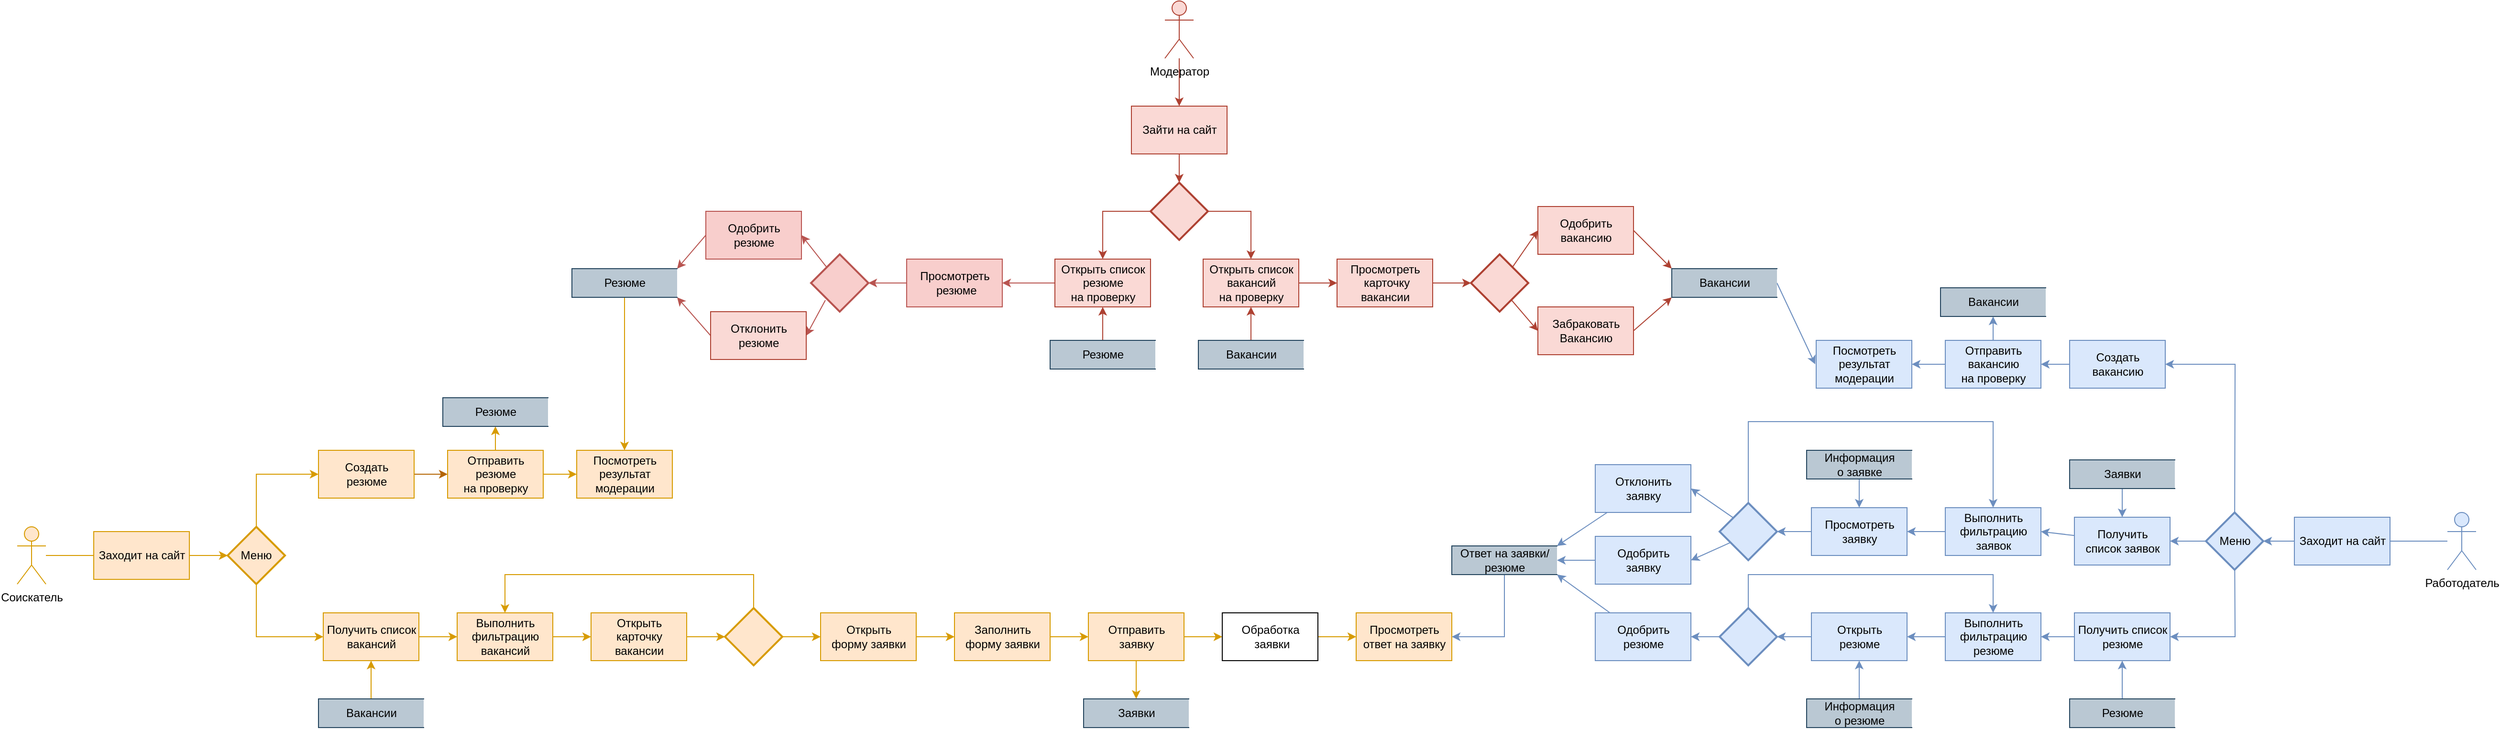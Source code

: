 <mxfile version="15.4.3" type="github">
  <diagram id="C21_k85sb6ZyRS77wJrD" name="Page-1">
    <mxGraphModel dx="1483" dy="707" grid="1" gridSize="10" guides="1" tooltips="1" connect="1" arrows="1" fold="1" page="1" pageScale="1" pageWidth="827" pageHeight="1169" math="0" shadow="0">
      <root>
        <mxCell id="0" />
        <mxCell id="1" parent="0" />
        <mxCell id="LUDH4wjvU4SrbuikT29l-1" style="rounded=0;orthogonalLoop=1;jettySize=auto;html=1;entryX=0;entryY=0.5;entryDx=0;entryDy=0;endArrow=none;endFill=0;fillColor=#ffe6cc;strokeColor=#d79b00;" parent="1" source="D2r-PwF-YzfnImC0Go6T-1" target="uuZOSg6ESPEfrkIVJV4Z-1" edge="1">
          <mxGeometry relative="1" as="geometry" />
        </mxCell>
        <mxCell id="D2r-PwF-YzfnImC0Go6T-1" value="Соискатель" style="shape=umlActor;verticalLabelPosition=bottom;verticalAlign=top;html=1;outlineConnect=0;fillColor=#ffe6cc;strokeColor=#d79b00;" parent="1" vertex="1">
          <mxGeometry x="40" y="610" width="30" height="60" as="geometry" />
        </mxCell>
        <mxCell id="LjC3mDEhQsDeIbDJmXrm-3" style="edgeStyle=none;rounded=0;orthogonalLoop=1;jettySize=auto;html=1;entryX=0;entryY=0.5;entryDx=0;entryDy=0;entryPerimeter=0;endArrow=classic;endFill=1;fillColor=#ffe6cc;strokeColor=#d79b00;" parent="1" source="uuZOSg6ESPEfrkIVJV4Z-1" target="LjC3mDEhQsDeIbDJmXrm-2" edge="1">
          <mxGeometry relative="1" as="geometry" />
        </mxCell>
        <mxCell id="uuZOSg6ESPEfrkIVJV4Z-1" value="Заходит на сайт" style="html=1;dashed=0;whitespace=wrap;fillColor=#ffe6cc;strokeColor=#d79b00;" parent="1" vertex="1">
          <mxGeometry x="120" y="615" width="100" height="50" as="geometry" />
        </mxCell>
        <mxCell id="qvLsPSN7j7izspv_ZfGc-3" style="edgeStyle=none;rounded=0;orthogonalLoop=1;jettySize=auto;html=1;exitX=0.5;exitY=0;exitDx=0;exitDy=0;exitPerimeter=0;entryX=0;entryY=0.5;entryDx=0;entryDy=0;endArrow=classic;endFill=1;fillColor=#ffe6cc;strokeColor=#d79b00;" parent="1" source="LjC3mDEhQsDeIbDJmXrm-2" target="qvLsPSN7j7izspv_ZfGc-1" edge="1">
          <mxGeometry relative="1" as="geometry">
            <Array as="points">
              <mxPoint x="290" y="555" />
            </Array>
          </mxGeometry>
        </mxCell>
        <mxCell id="rgpHVdHSaxb2P8GUr3Yn-1" style="edgeStyle=none;rounded=0;orthogonalLoop=1;jettySize=auto;html=1;entryX=0;entryY=0.5;entryDx=0;entryDy=0;endArrow=classic;endFill=1;fillColor=#ffe6cc;strokeColor=#d79b00;" parent="1" source="LjC3mDEhQsDeIbDJmXrm-2" target="qvLsPSN7j7izspv_ZfGc-2" edge="1">
          <mxGeometry relative="1" as="geometry">
            <Array as="points">
              <mxPoint x="290" y="725" />
            </Array>
          </mxGeometry>
        </mxCell>
        <mxCell id="LjC3mDEhQsDeIbDJmXrm-2" value="Меню" style="strokeWidth=2;html=1;shape=mxgraph.flowchart.decision;whiteSpace=wrap;fillColor=#ffe6cc;strokeColor=#d79b00;" parent="1" vertex="1">
          <mxGeometry x="260" y="610" width="60" height="60" as="geometry" />
        </mxCell>
        <mxCell id="crWgUegJfXbd5GNQg8C4-1" style="edgeStyle=none;rounded=0;orthogonalLoop=1;jettySize=auto;html=1;entryX=0.5;entryY=1;entryDx=0;entryDy=0;endArrow=classic;endFill=1;fillColor=#ffe6cc;strokeColor=#d79b00;exitX=0.5;exitY=0;exitDx=0;exitDy=0;" parent="1" source="IK7K3Vku0Z96cUypJDgi-21" target="6Fy4-rbzmQZifoCD9x8R-1" edge="1">
          <mxGeometry relative="1" as="geometry" />
        </mxCell>
        <mxCell id="IK7K3Vku0Z96cUypJDgi-22" style="edgeStyle=none;rounded=0;orthogonalLoop=1;jettySize=auto;html=1;entryX=0;entryY=0.5;entryDx=0;entryDy=0;endArrow=classic;endFill=1;fillColor=#fad7ac;strokeColor=#b46504;" parent="1" source="qvLsPSN7j7izspv_ZfGc-1" target="IK7K3Vku0Z96cUypJDgi-21" edge="1">
          <mxGeometry relative="1" as="geometry" />
        </mxCell>
        <mxCell id="qvLsPSN7j7izspv_ZfGc-1" value="Создать&lt;br&gt;резюме" style="html=1;dashed=0;whitespace=wrap;fillColor=#ffe6cc;strokeColor=#d79b00;" parent="1" vertex="1">
          <mxGeometry x="355" y="530" width="100" height="50" as="geometry" />
        </mxCell>
        <mxCell id="xm4uXV9lGSWtBxNTGhr5-1" style="edgeStyle=none;rounded=0;orthogonalLoop=1;jettySize=auto;html=1;entryX=0;entryY=0.5;entryDx=0;entryDy=0;endArrow=classic;endFill=1;fillColor=#ffe6cc;strokeColor=#d79b00;" parent="1" source="qvLsPSN7j7izspv_ZfGc-2" target="pQPMlpZ6iSRC3UOApfKj-3" edge="1">
          <mxGeometry relative="1" as="geometry" />
        </mxCell>
        <mxCell id="qvLsPSN7j7izspv_ZfGc-2" value="Получить список &lt;br&gt;вакансий" style="html=1;dashed=0;whitespace=wrap;fillColor=#ffe6cc;strokeColor=#d79b00;" parent="1" vertex="1">
          <mxGeometry x="360" y="700" width="100" height="50" as="geometry" />
        </mxCell>
        <mxCell id="6Fy4-rbzmQZifoCD9x8R-1" value="Резюме" style="html=1;dashed=0;whitespace=wrap;shape=partialRectangle;right=0;fillColor=#bac8d3;strokeColor=#23445d;" parent="1" vertex="1">
          <mxGeometry x="485" y="475" width="110" height="30" as="geometry" />
        </mxCell>
        <mxCell id="pQPMlpZ6iSRC3UOApfKj-2" style="edgeStyle=none;rounded=0;orthogonalLoop=1;jettySize=auto;html=1;entryX=0.5;entryY=1;entryDx=0;entryDy=0;endArrow=classic;endFill=1;fillColor=#ffe6cc;strokeColor=#d79b00;" parent="1" source="pQPMlpZ6iSRC3UOApfKj-1" target="qvLsPSN7j7izspv_ZfGc-2" edge="1">
          <mxGeometry relative="1" as="geometry" />
        </mxCell>
        <mxCell id="pQPMlpZ6iSRC3UOApfKj-1" value="Вакансии" style="html=1;dashed=0;whitespace=wrap;shape=partialRectangle;right=0;fillColor=#bac8d3;strokeColor=#23445d;" parent="1" vertex="1">
          <mxGeometry x="355" y="790" width="110" height="30" as="geometry" />
        </mxCell>
        <mxCell id="vGuwMdQloGmD3DE4HRwy-2" style="edgeStyle=none;rounded=0;orthogonalLoop=1;jettySize=auto;html=1;entryX=0;entryY=0.5;entryDx=0;entryDy=0;endArrow=classic;endFill=1;fillColor=#ffe6cc;strokeColor=#d79b00;" parent="1" source="pQPMlpZ6iSRC3UOApfKj-3" target="vGuwMdQloGmD3DE4HRwy-1" edge="1">
          <mxGeometry relative="1" as="geometry" />
        </mxCell>
        <mxCell id="pQPMlpZ6iSRC3UOApfKj-3" value="Выполнить&lt;br&gt;фильтрацию&lt;br&gt;вакансий" style="html=1;dashed=0;whitespace=wrap;fillColor=#ffe6cc;strokeColor=#d79b00;" parent="1" vertex="1">
          <mxGeometry x="500" y="700" width="100" height="50" as="geometry" />
        </mxCell>
        <mxCell id="W4q43Aq9jghr6jQ2ZjRL-2" style="edgeStyle=none;rounded=0;orthogonalLoop=1;jettySize=auto;html=1;endArrow=classic;endFill=1;fillColor=#ffe6cc;strokeColor=#d79b00;" parent="1" source="vGuwMdQloGmD3DE4HRwy-1" target="W4q43Aq9jghr6jQ2ZjRL-1" edge="1">
          <mxGeometry relative="1" as="geometry" />
        </mxCell>
        <mxCell id="vGuwMdQloGmD3DE4HRwy-1" value="Открыть&lt;br&gt;карточку&lt;br&gt;вакансии" style="html=1;dashed=0;whitespace=wrap;fillColor=#ffe6cc;strokeColor=#d79b00;" parent="1" vertex="1">
          <mxGeometry x="640" y="700" width="100" height="50" as="geometry" />
        </mxCell>
        <mxCell id="ISG6JPcZXc1P4ELiFwxI-1" style="edgeStyle=none;rounded=0;orthogonalLoop=1;jettySize=auto;html=1;entryX=0.5;entryY=0;entryDx=0;entryDy=0;endArrow=classic;endFill=1;fillColor=#ffe6cc;strokeColor=#d79b00;" parent="1" source="W4q43Aq9jghr6jQ2ZjRL-1" target="pQPMlpZ6iSRC3UOApfKj-3" edge="1">
          <mxGeometry relative="1" as="geometry">
            <Array as="points">
              <mxPoint x="810" y="660" />
              <mxPoint x="550" y="660" />
            </Array>
          </mxGeometry>
        </mxCell>
        <mxCell id="ylRt31l4XKIC7rwgh-Yc-5" style="edgeStyle=none;rounded=0;orthogonalLoop=1;jettySize=auto;html=1;entryX=0;entryY=0.5;entryDx=0;entryDy=0;endArrow=classic;endFill=1;fillColor=#ffe6cc;strokeColor=#d79b00;" parent="1" source="W4q43Aq9jghr6jQ2ZjRL-1" target="ylRt31l4XKIC7rwgh-Yc-3" edge="1">
          <mxGeometry relative="1" as="geometry" />
        </mxCell>
        <mxCell id="W4q43Aq9jghr6jQ2ZjRL-1" value="" style="strokeWidth=2;html=1;shape=mxgraph.flowchart.decision;whiteSpace=wrap;fillColor=#ffe6cc;strokeColor=#d79b00;" parent="1" vertex="1">
          <mxGeometry x="780" y="695" width="60" height="60" as="geometry" />
        </mxCell>
        <mxCell id="iEgB-U53n_eqfNML0eOX-1" style="edgeStyle=none;rounded=0;orthogonalLoop=1;jettySize=auto;html=1;entryX=0;entryY=0.5;entryDx=0;entryDy=0;endArrow=classic;endFill=1;fillColor=#ffe6cc;strokeColor=#d79b00;" parent="1" source="ylRt31l4XKIC7rwgh-Yc-3" target="ylRt31l4XKIC7rwgh-Yc-6" edge="1">
          <mxGeometry relative="1" as="geometry" />
        </mxCell>
        <mxCell id="ylRt31l4XKIC7rwgh-Yc-3" value="Открыть&lt;br&gt;форму заявки" style="html=1;dashed=0;whitespace=wrap;fillColor=#ffe6cc;strokeColor=#d79b00;" parent="1" vertex="1">
          <mxGeometry x="880" y="700" width="100" height="50" as="geometry" />
        </mxCell>
        <mxCell id="iEgB-U53n_eqfNML0eOX-3" style="edgeStyle=none;rounded=0;orthogonalLoop=1;jettySize=auto;html=1;entryX=0;entryY=0.5;entryDx=0;entryDy=0;endArrow=classic;endFill=1;fillColor=#ffe6cc;strokeColor=#d79b00;" parent="1" source="ylRt31l4XKIC7rwgh-Yc-6" target="iEgB-U53n_eqfNML0eOX-2" edge="1">
          <mxGeometry relative="1" as="geometry" />
        </mxCell>
        <mxCell id="ylRt31l4XKIC7rwgh-Yc-6" value="Заполнить&lt;br&gt;форму заявки" style="html=1;dashed=0;whitespace=wrap;fillColor=#ffe6cc;strokeColor=#d79b00;" parent="1" vertex="1">
          <mxGeometry x="1020" y="700" width="100" height="50" as="geometry" />
        </mxCell>
        <mxCell id="Db4a7CwUrQpfsaG22Oow-3" style="edgeStyle=none;rounded=0;orthogonalLoop=1;jettySize=auto;html=1;entryX=0.5;entryY=0;entryDx=0;entryDy=0;endArrow=classic;endFill=1;fillColor=#ffe6cc;strokeColor=#d79b00;" parent="1" source="iEgB-U53n_eqfNML0eOX-2" target="Db4a7CwUrQpfsaG22Oow-2" edge="1">
          <mxGeometry relative="1" as="geometry" />
        </mxCell>
        <mxCell id="qurMvy2kzXPyth9BOG6e-2" style="edgeStyle=none;rounded=0;orthogonalLoop=1;jettySize=auto;html=1;entryX=0;entryY=0.5;entryDx=0;entryDy=0;endArrow=classic;endFill=1;fillColor=#ffe6cc;strokeColor=#d79b00;" parent="1" source="iEgB-U53n_eqfNML0eOX-2" target="qurMvy2kzXPyth9BOG6e-1" edge="1">
          <mxGeometry relative="1" as="geometry" />
        </mxCell>
        <mxCell id="iEgB-U53n_eqfNML0eOX-2" value="Отправить&lt;br&gt;заявку" style="html=1;dashed=0;whitespace=wrap;fillColor=#ffe6cc;strokeColor=#d79b00;" parent="1" vertex="1">
          <mxGeometry x="1160" y="700" width="100" height="50" as="geometry" />
        </mxCell>
        <mxCell id="Db4a7CwUrQpfsaG22Oow-2" value="Заявки" style="html=1;dashed=0;whitespace=wrap;shape=partialRectangle;right=0;fillColor=#bac8d3;strokeColor=#23445d;" parent="1" vertex="1">
          <mxGeometry x="1155" y="790" width="110" height="30" as="geometry" />
        </mxCell>
        <mxCell id="qurMvy2kzXPyth9BOG6e-4" style="edgeStyle=none;rounded=0;orthogonalLoop=1;jettySize=auto;html=1;exitX=1;exitY=0.5;exitDx=0;exitDy=0;endArrow=classic;endFill=1;fillColor=#ffe6cc;strokeColor=#d79b00;" parent="1" source="qurMvy2kzXPyth9BOG6e-1" target="qurMvy2kzXPyth9BOG6e-3" edge="1">
          <mxGeometry relative="1" as="geometry" />
        </mxCell>
        <mxCell id="qurMvy2kzXPyth9BOG6e-1" value="Обработка&lt;br&gt;&amp;nbsp;заявки" style="html=1;dashed=0;whitespace=wrap;" parent="1" vertex="1">
          <mxGeometry x="1300" y="700" width="100" height="50" as="geometry" />
        </mxCell>
        <mxCell id="qurMvy2kzXPyth9BOG6e-3" value="Просмотреть&lt;br&gt;ответ на заявку" style="html=1;dashed=0;whitespace=wrap;fillColor=#ffe6cc;strokeColor=#d79b00;" parent="1" vertex="1">
          <mxGeometry x="1440" y="700" width="100" height="50" as="geometry" />
        </mxCell>
        <mxCell id="qurMvy2kzXPyth9BOG6e-19" style="edgeStyle=none;rounded=0;orthogonalLoop=1;jettySize=auto;html=1;entryX=1;entryY=0.5;entryDx=0;entryDy=0;endArrow=none;endFill=0;fillColor=#dae8fc;strokeColor=#6c8ebf;" parent="1" source="qurMvy2kzXPyth9BOG6e-7" target="qurMvy2kzXPyth9BOG6e-10" edge="1">
          <mxGeometry relative="1" as="geometry" />
        </mxCell>
        <mxCell id="qurMvy2kzXPyth9BOG6e-7" value="Работодатель" style="shape=umlActor;verticalLabelPosition=bottom;verticalAlign=top;html=1;outlineConnect=0;fillColor=#dae8fc;strokeColor=#6c8ebf;" parent="1" vertex="1">
          <mxGeometry x="2581" y="595" width="30" height="60" as="geometry" />
        </mxCell>
        <mxCell id="qurMvy2kzXPyth9BOG6e-20" style="edgeStyle=none;rounded=0;orthogonalLoop=1;jettySize=auto;html=1;entryX=1;entryY=0.5;entryDx=0;entryDy=0;entryPerimeter=0;endArrow=classic;endFill=1;fillColor=#dae8fc;strokeColor=#6c8ebf;" parent="1" source="qurMvy2kzXPyth9BOG6e-10" target="qurMvy2kzXPyth9BOG6e-13" edge="1">
          <mxGeometry relative="1" as="geometry" />
        </mxCell>
        <mxCell id="qurMvy2kzXPyth9BOG6e-10" value="Заходит на сайт" style="html=1;dashed=0;whitespace=wrap;fillColor=#dae8fc;strokeColor=#6c8ebf;" parent="1" vertex="1">
          <mxGeometry x="2421" y="600" width="100" height="50" as="geometry" />
        </mxCell>
        <mxCell id="qurMvy2kzXPyth9BOG6e-21" style="edgeStyle=none;rounded=0;orthogonalLoop=1;jettySize=auto;html=1;entryX=1;entryY=0.5;entryDx=0;entryDy=0;endArrow=classic;endFill=1;fillColor=#dae8fc;strokeColor=#6c8ebf;" parent="1" source="qurMvy2kzXPyth9BOG6e-13" target="qurMvy2kzXPyth9BOG6e-15" edge="1">
          <mxGeometry relative="1" as="geometry">
            <Array as="points">
              <mxPoint x="2359" y="440" />
            </Array>
          </mxGeometry>
        </mxCell>
        <mxCell id="qurMvy2kzXPyth9BOG6e-23" style="edgeStyle=none;rounded=0;orthogonalLoop=1;jettySize=auto;html=1;entryX=1;entryY=0.5;entryDx=0;entryDy=0;endArrow=classic;endFill=1;fillColor=#dae8fc;strokeColor=#6c8ebf;" parent="1" source="qurMvy2kzXPyth9BOG6e-13" target="qurMvy2kzXPyth9BOG6e-16" edge="1">
          <mxGeometry relative="1" as="geometry">
            <Array as="points">
              <mxPoint x="2359" y="725" />
            </Array>
          </mxGeometry>
        </mxCell>
        <mxCell id="teQJ-WNyYSYPGvEql-g7-2" style="edgeStyle=none;rounded=0;orthogonalLoop=1;jettySize=auto;html=1;exitX=0;exitY=0.5;exitDx=0;exitDy=0;exitPerimeter=0;entryX=1;entryY=0.5;entryDx=0;entryDy=0;endArrow=classic;endFill=1;fillColor=#dae8fc;strokeColor=#6c8ebf;" parent="1" source="qurMvy2kzXPyth9BOG6e-13" target="teQJ-WNyYSYPGvEql-g7-1" edge="1">
          <mxGeometry relative="1" as="geometry" />
        </mxCell>
        <mxCell id="qurMvy2kzXPyth9BOG6e-13" value="Меню" style="strokeWidth=2;html=1;shape=mxgraph.flowchart.decision;whiteSpace=wrap;fillColor=#dae8fc;strokeColor=#6c8ebf;" parent="1" vertex="1">
          <mxGeometry x="2328.5" y="595" width="60" height="60" as="geometry" />
        </mxCell>
        <mxCell id="qurMvy2kzXPyth9BOG6e-22" style="edgeStyle=none;rounded=0;orthogonalLoop=1;jettySize=auto;html=1;entryX=0.5;entryY=1;entryDx=0;entryDy=0;endArrow=classic;endFill=1;fillColor=#dae8fc;strokeColor=#6c8ebf;exitX=0.5;exitY=0;exitDx=0;exitDy=0;" parent="1" source="IK7K3Vku0Z96cUypJDgi-32" target="qurMvy2kzXPyth9BOG6e-17" edge="1">
          <mxGeometry relative="1" as="geometry" />
        </mxCell>
        <mxCell id="IK7K3Vku0Z96cUypJDgi-33" style="edgeStyle=none;rounded=0;orthogonalLoop=1;jettySize=auto;html=1;endArrow=classic;endFill=1;fillColor=#dae8fc;strokeColor=#6c8ebf;" parent="1" source="qurMvy2kzXPyth9BOG6e-15" target="IK7K3Vku0Z96cUypJDgi-32" edge="1">
          <mxGeometry relative="1" as="geometry" />
        </mxCell>
        <mxCell id="qurMvy2kzXPyth9BOG6e-15" value="Создать&lt;br&gt;вакансию" style="html=1;dashed=0;whitespace=wrap;fillColor=#dae8fc;strokeColor=#6c8ebf;" parent="1" vertex="1">
          <mxGeometry x="2186" y="415" width="100" height="50" as="geometry" />
        </mxCell>
        <mxCell id="qurMvy2kzXPyth9BOG6e-35" style="edgeStyle=none;rounded=0;orthogonalLoop=1;jettySize=auto;html=1;entryX=1;entryY=0.5;entryDx=0;entryDy=0;endArrow=classic;endFill=1;fillColor=#dae8fc;strokeColor=#6c8ebf;" parent="1" source="qurMvy2kzXPyth9BOG6e-16" target="qurMvy2kzXPyth9BOG6e-27" edge="1">
          <mxGeometry relative="1" as="geometry" />
        </mxCell>
        <mxCell id="qurMvy2kzXPyth9BOG6e-16" value="Получить список &lt;br&gt;резюме" style="html=1;dashed=0;whitespace=wrap;fillColor=#dae8fc;strokeColor=#6c8ebf;" parent="1" vertex="1">
          <mxGeometry x="2191" y="700" width="100" height="50" as="geometry" />
        </mxCell>
        <mxCell id="qurMvy2kzXPyth9BOG6e-17" value="Вакансии" style="html=1;dashed=0;whitespace=wrap;shape=partialRectangle;right=0;fillColor=#bac8d3;strokeColor=#23445d;" parent="1" vertex="1">
          <mxGeometry x="2051" y="360" width="110" height="30" as="geometry" />
        </mxCell>
        <mxCell id="qurMvy2kzXPyth9BOG6e-25" style="edgeStyle=none;rounded=0;orthogonalLoop=1;jettySize=auto;html=1;entryX=0.5;entryY=1;entryDx=0;entryDy=0;endArrow=classic;endFill=1;fillColor=#dae8fc;strokeColor=#6c8ebf;" parent="1" source="qurMvy2kzXPyth9BOG6e-24" target="qurMvy2kzXPyth9BOG6e-16" edge="1">
          <mxGeometry relative="1" as="geometry" />
        </mxCell>
        <mxCell id="qurMvy2kzXPyth9BOG6e-24" value="Резюме" style="html=1;dashed=0;whitespace=wrap;shape=partialRectangle;right=0;fillColor=#bac8d3;strokeColor=#23445d;" parent="1" vertex="1">
          <mxGeometry x="2186" y="790" width="110" height="30" as="geometry" />
        </mxCell>
        <mxCell id="qurMvy2kzXPyth9BOG6e-36" style="edgeStyle=none;rounded=0;orthogonalLoop=1;jettySize=auto;html=1;endArrow=classic;endFill=1;fillColor=#dae8fc;strokeColor=#6c8ebf;" parent="1" source="qurMvy2kzXPyth9BOG6e-27" target="qurMvy2kzXPyth9BOG6e-29" edge="1">
          <mxGeometry relative="1" as="geometry" />
        </mxCell>
        <mxCell id="qurMvy2kzXPyth9BOG6e-27" value="Выполнить&lt;br&gt;фильтрацию&lt;br&gt;резюме" style="html=1;dashed=0;whitespace=wrap;fillColor=#dae8fc;strokeColor=#6c8ebf;" parent="1" vertex="1">
          <mxGeometry x="2056" y="700" width="100" height="50" as="geometry" />
        </mxCell>
        <mxCell id="qurMvy2kzXPyth9BOG6e-38" style="edgeStyle=none;rounded=0;orthogonalLoop=1;jettySize=auto;html=1;entryX=1;entryY=0.5;entryDx=0;entryDy=0;entryPerimeter=0;endArrow=classic;endFill=1;fillColor=#dae8fc;strokeColor=#6c8ebf;" parent="1" source="qurMvy2kzXPyth9BOG6e-29" target="qurMvy2kzXPyth9BOG6e-33" edge="1">
          <mxGeometry relative="1" as="geometry" />
        </mxCell>
        <mxCell id="qurMvy2kzXPyth9BOG6e-29" value="Открыть&lt;br&gt;резюме" style="html=1;dashed=0;whitespace=wrap;fillColor=#dae8fc;strokeColor=#6c8ebf;" parent="1" vertex="1">
          <mxGeometry x="1916" y="700" width="100" height="50" as="geometry" />
        </mxCell>
        <mxCell id="qurMvy2kzXPyth9BOG6e-31" value="Информация &lt;br&gt;о вакансии" style="html=1;dashed=0;whitespace=wrap;shape=partialRectangle;right=0;fillColor=#bac8d3;strokeColor=#23445d;" parent="1" vertex="1">
          <mxGeometry x="1911" y="790" width="110" height="30" as="geometry" />
        </mxCell>
        <mxCell id="qurMvy2kzXPyth9BOG6e-39" style="edgeStyle=none;rounded=0;orthogonalLoop=1;jettySize=auto;html=1;entryX=0.5;entryY=0;entryDx=0;entryDy=0;endArrow=classic;endFill=1;fillColor=#dae8fc;strokeColor=#6c8ebf;" parent="1" source="qurMvy2kzXPyth9BOG6e-33" target="qurMvy2kzXPyth9BOG6e-27" edge="1">
          <mxGeometry relative="1" as="geometry">
            <Array as="points">
              <mxPoint x="1850" y="660" />
              <mxPoint x="2106" y="660" />
            </Array>
          </mxGeometry>
        </mxCell>
        <mxCell id="qurMvy2kzXPyth9BOG6e-43" style="edgeStyle=none;rounded=0;orthogonalLoop=1;jettySize=auto;html=1;exitX=0;exitY=0.5;exitDx=0;exitDy=0;exitPerimeter=0;entryX=1;entryY=0.5;entryDx=0;entryDy=0;endArrow=classic;endFill=1;fillColor=#dae8fc;strokeColor=#6c8ebf;" parent="1" source="qurMvy2kzXPyth9BOG6e-33" target="qurMvy2kzXPyth9BOG6e-40" edge="1">
          <mxGeometry relative="1" as="geometry" />
        </mxCell>
        <mxCell id="qurMvy2kzXPyth9BOG6e-33" value="" style="strokeWidth=2;html=1;shape=mxgraph.flowchart.decision;whiteSpace=wrap;fillColor=#dae8fc;strokeColor=#6c8ebf;" parent="1" vertex="1">
          <mxGeometry x="1820" y="695" width="60" height="60" as="geometry" />
        </mxCell>
        <mxCell id="qurMvy2kzXPyth9BOG6e-37" style="edgeStyle=none;rounded=0;orthogonalLoop=1;jettySize=auto;html=1;entryX=0.5;entryY=1;entryDx=0;entryDy=0;endArrow=classic;endFill=1;fillColor=#dae8fc;strokeColor=#6c8ebf;" parent="1" source="qurMvy2kzXPyth9BOG6e-34" target="qurMvy2kzXPyth9BOG6e-29" edge="1">
          <mxGeometry relative="1" as="geometry" />
        </mxCell>
        <mxCell id="qurMvy2kzXPyth9BOG6e-34" value="Информация &lt;br&gt;о резюме" style="html=1;dashed=0;whitespace=wrap;shape=partialRectangle;right=0;fillColor=#bac8d3;strokeColor=#23445d;" parent="1" vertex="1">
          <mxGeometry x="1911" y="790" width="110" height="30" as="geometry" />
        </mxCell>
        <mxCell id="teQJ-WNyYSYPGvEql-g7-23" style="edgeStyle=none;rounded=0;orthogonalLoop=1;jettySize=auto;html=1;entryX=1;entryY=1;entryDx=0;entryDy=0;endArrow=classic;endFill=1;fillColor=#dae8fc;strokeColor=#6c8ebf;" parent="1" source="qurMvy2kzXPyth9BOG6e-40" target="teQJ-WNyYSYPGvEql-g7-20" edge="1">
          <mxGeometry relative="1" as="geometry" />
        </mxCell>
        <mxCell id="qurMvy2kzXPyth9BOG6e-40" value="Одобрить&lt;br&gt;резюме" style="html=1;dashed=0;whitespace=wrap;fillColor=#dae8fc;strokeColor=#6c8ebf;" parent="1" vertex="1">
          <mxGeometry x="1690" y="700" width="100" height="50" as="geometry" />
        </mxCell>
        <mxCell id="qurMvy2kzXPyth9BOG6e-42" style="edgeStyle=none;rounded=0;orthogonalLoop=1;jettySize=auto;html=1;entryX=1;entryY=0.5;entryDx=0;entryDy=0;endArrow=classic;endFill=1;fillColor=#dae8fc;strokeColor=#6c8ebf;" parent="1" source="qurMvy2kzXPyth9BOG6e-40" target="qurMvy2kzXPyth9BOG6e-40" edge="1">
          <mxGeometry relative="1" as="geometry" />
        </mxCell>
        <mxCell id="teQJ-WNyYSYPGvEql-g7-11" style="edgeStyle=none;rounded=0;orthogonalLoop=1;jettySize=auto;html=1;entryX=1;entryY=0.5;entryDx=0;entryDy=0;endArrow=classic;endFill=1;fillColor=#dae8fc;strokeColor=#6c8ebf;" parent="1" source="teQJ-WNyYSYPGvEql-g7-1" target="teQJ-WNyYSYPGvEql-g7-10" edge="1">
          <mxGeometry relative="1" as="geometry" />
        </mxCell>
        <mxCell id="teQJ-WNyYSYPGvEql-g7-1" value="Получить&lt;br&gt;список заявок" style="html=1;dashed=0;whitespace=wrap;fillColor=#dae8fc;strokeColor=#6c8ebf;" parent="1" vertex="1">
          <mxGeometry x="2191" y="600" width="100" height="50" as="geometry" />
        </mxCell>
        <mxCell id="teQJ-WNyYSYPGvEql-g7-5" style="edgeStyle=none;rounded=0;orthogonalLoop=1;jettySize=auto;html=1;entryX=0.5;entryY=0;entryDx=0;entryDy=0;endArrow=classic;endFill=1;fillColor=#dae8fc;strokeColor=#6c8ebf;" parent="1" source="teQJ-WNyYSYPGvEql-g7-3" target="teQJ-WNyYSYPGvEql-g7-1" edge="1">
          <mxGeometry relative="1" as="geometry" />
        </mxCell>
        <mxCell id="teQJ-WNyYSYPGvEql-g7-3" value="Заявки" style="html=1;dashed=0;whitespace=wrap;shape=partialRectangle;right=0;fillColor=#bac8d3;strokeColor=#23445d;" parent="1" vertex="1">
          <mxGeometry x="2186" y="540" width="110" height="30" as="geometry" />
        </mxCell>
        <mxCell id="teQJ-WNyYSYPGvEql-g7-14" style="edgeStyle=none;rounded=0;orthogonalLoop=1;jettySize=auto;html=1;entryX=1;entryY=0.5;entryDx=0;entryDy=0;entryPerimeter=0;endArrow=classic;endFill=1;fillColor=#dae8fc;strokeColor=#6c8ebf;" parent="1" source="teQJ-WNyYSYPGvEql-g7-6" target="teQJ-WNyYSYPGvEql-g7-13" edge="1">
          <mxGeometry relative="1" as="geometry" />
        </mxCell>
        <mxCell id="teQJ-WNyYSYPGvEql-g7-6" value="Просмотреть&lt;br&gt;заявку" style="html=1;dashed=0;whitespace=wrap;fillColor=#dae8fc;strokeColor=#6c8ebf;" parent="1" vertex="1">
          <mxGeometry x="1916" y="590" width="100" height="50" as="geometry" />
        </mxCell>
        <mxCell id="teQJ-WNyYSYPGvEql-g7-9" style="edgeStyle=none;rounded=0;orthogonalLoop=1;jettySize=auto;html=1;entryX=0.5;entryY=0;entryDx=0;entryDy=0;endArrow=classic;endFill=1;fillColor=#dae8fc;strokeColor=#6c8ebf;" parent="1" source="teQJ-WNyYSYPGvEql-g7-8" target="teQJ-WNyYSYPGvEql-g7-6" edge="1">
          <mxGeometry relative="1" as="geometry" />
        </mxCell>
        <mxCell id="teQJ-WNyYSYPGvEql-g7-8" value="Информация&lt;br&gt;о заявке" style="html=1;dashed=0;whitespace=wrap;shape=partialRectangle;right=0;fillColor=#bac8d3;strokeColor=#23445d;" parent="1" vertex="1">
          <mxGeometry x="1911" y="530" width="110" height="30" as="geometry" />
        </mxCell>
        <mxCell id="teQJ-WNyYSYPGvEql-g7-12" style="edgeStyle=none;rounded=0;orthogonalLoop=1;jettySize=auto;html=1;entryX=1;entryY=0.5;entryDx=0;entryDy=0;endArrow=classic;endFill=1;fillColor=#dae8fc;strokeColor=#6c8ebf;" parent="1" source="teQJ-WNyYSYPGvEql-g7-10" target="teQJ-WNyYSYPGvEql-g7-6" edge="1">
          <mxGeometry relative="1" as="geometry" />
        </mxCell>
        <mxCell id="teQJ-WNyYSYPGvEql-g7-10" value="Выполнить&lt;br&gt;фильтрацию&lt;br&gt;заявок" style="html=1;dashed=0;whitespace=wrap;fillColor=#dae8fc;strokeColor=#6c8ebf;" parent="1" vertex="1">
          <mxGeometry x="2056" y="590" width="100" height="50" as="geometry" />
        </mxCell>
        <mxCell id="teQJ-WNyYSYPGvEql-g7-15" style="edgeStyle=none;rounded=0;orthogonalLoop=1;jettySize=auto;html=1;entryX=0.5;entryY=0;entryDx=0;entryDy=0;endArrow=classic;endFill=1;fillColor=#dae8fc;strokeColor=#6c8ebf;" parent="1" source="teQJ-WNyYSYPGvEql-g7-13" target="teQJ-WNyYSYPGvEql-g7-10" edge="1">
          <mxGeometry relative="1" as="geometry">
            <Array as="points">
              <mxPoint x="1850" y="500" />
              <mxPoint x="2106" y="500" />
            </Array>
          </mxGeometry>
        </mxCell>
        <mxCell id="teQJ-WNyYSYPGvEql-g7-18" style="edgeStyle=none;rounded=0;orthogonalLoop=1;jettySize=auto;html=1;entryX=1;entryY=0.5;entryDx=0;entryDy=0;endArrow=classic;endFill=1;exitX=0.265;exitY=0.278;exitDx=0;exitDy=0;exitPerimeter=0;fillColor=#dae8fc;strokeColor=#6c8ebf;" parent="1" source="teQJ-WNyYSYPGvEql-g7-13" target="teQJ-WNyYSYPGvEql-g7-17" edge="1">
          <mxGeometry relative="1" as="geometry" />
        </mxCell>
        <mxCell id="teQJ-WNyYSYPGvEql-g7-19" style="edgeStyle=none;rounded=0;orthogonalLoop=1;jettySize=auto;html=1;exitX=0.19;exitY=0.691;exitDx=0;exitDy=0;exitPerimeter=0;endArrow=classic;endFill=1;entryX=1;entryY=0.5;entryDx=0;entryDy=0;fillColor=#dae8fc;strokeColor=#6c8ebf;" parent="1" source="teQJ-WNyYSYPGvEql-g7-13" target="teQJ-WNyYSYPGvEql-g7-16" edge="1">
          <mxGeometry relative="1" as="geometry">
            <mxPoint x="1800" y="650" as="targetPoint" />
          </mxGeometry>
        </mxCell>
        <mxCell id="teQJ-WNyYSYPGvEql-g7-13" value="" style="strokeWidth=2;html=1;shape=mxgraph.flowchart.decision;whiteSpace=wrap;fillColor=#dae8fc;strokeColor=#6c8ebf;" parent="1" vertex="1">
          <mxGeometry x="1820" y="585" width="60" height="60" as="geometry" />
        </mxCell>
        <mxCell id="teQJ-WNyYSYPGvEql-g7-21" style="edgeStyle=none;rounded=0;orthogonalLoop=1;jettySize=auto;html=1;entryX=1;entryY=0.5;entryDx=0;entryDy=0;endArrow=classic;endFill=1;fillColor=#dae8fc;strokeColor=#6c8ebf;" parent="1" source="teQJ-WNyYSYPGvEql-g7-16" target="teQJ-WNyYSYPGvEql-g7-20" edge="1">
          <mxGeometry relative="1" as="geometry" />
        </mxCell>
        <mxCell id="teQJ-WNyYSYPGvEql-g7-16" value="Одобрить&lt;br&gt;заявку" style="html=1;dashed=0;whitespace=wrap;fillColor=#dae8fc;strokeColor=#6c8ebf;" parent="1" vertex="1">
          <mxGeometry x="1690" y="620" width="100" height="50" as="geometry" />
        </mxCell>
        <mxCell id="teQJ-WNyYSYPGvEql-g7-22" style="edgeStyle=none;rounded=0;orthogonalLoop=1;jettySize=auto;html=1;entryX=1;entryY=0;entryDx=0;entryDy=0;endArrow=classic;endFill=1;fillColor=#dae8fc;strokeColor=#6c8ebf;" parent="1" source="teQJ-WNyYSYPGvEql-g7-17" target="teQJ-WNyYSYPGvEql-g7-20" edge="1">
          <mxGeometry relative="1" as="geometry" />
        </mxCell>
        <mxCell id="teQJ-WNyYSYPGvEql-g7-17" value="Отклонить&lt;br&gt;заявку" style="html=1;dashed=0;whitespace=wrap;fillColor=#dae8fc;strokeColor=#6c8ebf;" parent="1" vertex="1">
          <mxGeometry x="1690" y="545" width="100" height="50" as="geometry" />
        </mxCell>
        <mxCell id="teQJ-WNyYSYPGvEql-g7-24" style="edgeStyle=none;rounded=0;orthogonalLoop=1;jettySize=auto;html=1;entryX=1;entryY=0.5;entryDx=0;entryDy=0;endArrow=classic;endFill=1;fillColor=#dae8fc;strokeColor=#6c8ebf;" parent="1" source="teQJ-WNyYSYPGvEql-g7-20" target="qurMvy2kzXPyth9BOG6e-3" edge="1">
          <mxGeometry relative="1" as="geometry">
            <Array as="points">
              <mxPoint x="1595" y="725" />
            </Array>
          </mxGeometry>
        </mxCell>
        <mxCell id="teQJ-WNyYSYPGvEql-g7-20" value="Ответ на заявки/&lt;br&gt;резюме" style="html=1;dashed=0;whitespace=wrap;shape=partialRectangle;right=0;fillColor=#bac8d3;strokeColor=#23445d;" parent="1" vertex="1">
          <mxGeometry x="1540" y="630" width="110" height="30" as="geometry" />
        </mxCell>
        <mxCell id="IK7K3Vku0Z96cUypJDgi-3" style="edgeStyle=none;rounded=0;orthogonalLoop=1;jettySize=auto;html=1;entryX=0.5;entryY=0;entryDx=0;entryDy=0;endArrow=classic;endFill=1;fillColor=#fad9d5;strokeColor=#ae4132;" parent="1" source="IK7K3Vku0Z96cUypJDgi-1" target="IK7K3Vku0Z96cUypJDgi-2" edge="1">
          <mxGeometry relative="1" as="geometry" />
        </mxCell>
        <mxCell id="IK7K3Vku0Z96cUypJDgi-1" value="Модератор" style="shape=umlActor;verticalLabelPosition=bottom;verticalAlign=top;html=1;outlineConnect=0;fillColor=#fad9d5;strokeColor=#ae4132;" parent="1" vertex="1">
          <mxGeometry x="1240" y="60" width="30" height="60" as="geometry" />
        </mxCell>
        <mxCell id="IK7K3Vku0Z96cUypJDgi-5" style="edgeStyle=none;rounded=0;orthogonalLoop=1;jettySize=auto;html=1;entryX=0.5;entryY=0;entryDx=0;entryDy=0;entryPerimeter=0;endArrow=classic;endFill=1;fillColor=#fad9d5;strokeColor=#ae4132;" parent="1" source="IK7K3Vku0Z96cUypJDgi-2" target="IK7K3Vku0Z96cUypJDgi-4" edge="1">
          <mxGeometry relative="1" as="geometry" />
        </mxCell>
        <mxCell id="IK7K3Vku0Z96cUypJDgi-2" value="Зайти на сайт" style="html=1;dashed=0;whitespace=wrap;fillColor=#fad9d5;strokeColor=#ae4132;" parent="1" vertex="1">
          <mxGeometry x="1205" y="170" width="100" height="50" as="geometry" />
        </mxCell>
        <mxCell id="IK7K3Vku0Z96cUypJDgi-8" style="edgeStyle=none;rounded=0;orthogonalLoop=1;jettySize=auto;html=1;entryX=0.5;entryY=0;entryDx=0;entryDy=0;endArrow=classic;endFill=1;fillColor=#fad9d5;strokeColor=#ae4132;" parent="1" source="IK7K3Vku0Z96cUypJDgi-4" target="IK7K3Vku0Z96cUypJDgi-6" edge="1">
          <mxGeometry relative="1" as="geometry">
            <Array as="points">
              <mxPoint x="1175" y="280" />
            </Array>
          </mxGeometry>
        </mxCell>
        <mxCell id="IK7K3Vku0Z96cUypJDgi-9" style="edgeStyle=none;rounded=0;orthogonalLoop=1;jettySize=auto;html=1;entryX=0.5;entryY=0;entryDx=0;entryDy=0;endArrow=classic;endFill=1;fillColor=#fad9d5;strokeColor=#ae4132;" parent="1" source="IK7K3Vku0Z96cUypJDgi-4" target="IK7K3Vku0Z96cUypJDgi-7" edge="1">
          <mxGeometry relative="1" as="geometry">
            <Array as="points">
              <mxPoint x="1330" y="280" />
            </Array>
          </mxGeometry>
        </mxCell>
        <mxCell id="IK7K3Vku0Z96cUypJDgi-4" value="" style="strokeWidth=2;html=1;shape=mxgraph.flowchart.decision;whiteSpace=wrap;fillColor=#fad9d5;strokeColor=#ae4132;" parent="1" vertex="1">
          <mxGeometry x="1225" y="250" width="60" height="60" as="geometry" />
        </mxCell>
        <mxCell id="IK7K3Vku0Z96cUypJDgi-51" style="edgeStyle=none;rounded=0;orthogonalLoop=1;jettySize=auto;html=1;entryX=1;entryY=0.5;entryDx=0;entryDy=0;endArrow=classic;endFill=1;fillColor=#f8cecc;strokeColor=#b85450;" parent="1" source="IK7K3Vku0Z96cUypJDgi-6" target="IK7K3Vku0Z96cUypJDgi-42" edge="1">
          <mxGeometry relative="1" as="geometry" />
        </mxCell>
        <mxCell id="IK7K3Vku0Z96cUypJDgi-6" value="Открыть список&lt;br&gt;резюме&lt;br&gt;на проверку" style="html=1;dashed=0;whitespace=wrap;fillColor=#fad9d5;strokeColor=#ae4132;" parent="1" vertex="1">
          <mxGeometry x="1125" y="330" width="100" height="50" as="geometry" />
        </mxCell>
        <mxCell id="IK7K3Vku0Z96cUypJDgi-17" style="edgeStyle=none;rounded=0;orthogonalLoop=1;jettySize=auto;html=1;entryX=0;entryY=0.5;entryDx=0;entryDy=0;endArrow=classic;endFill=1;fillColor=#fad9d5;strokeColor=#ae4132;" parent="1" source="IK7K3Vku0Z96cUypJDgi-7" target="IK7K3Vku0Z96cUypJDgi-16" edge="1">
          <mxGeometry relative="1" as="geometry" />
        </mxCell>
        <mxCell id="IK7K3Vku0Z96cUypJDgi-7" value="Открыть список &lt;br&gt;вакансий &lt;br&gt;на проверку" style="html=1;dashed=0;whitespace=wrap;fillColor=#fad9d5;strokeColor=#ae4132;" parent="1" vertex="1">
          <mxGeometry x="1280" y="330" width="100" height="50" as="geometry" />
        </mxCell>
        <mxCell id="IK7K3Vku0Z96cUypJDgi-12" style="edgeStyle=none;rounded=0;orthogonalLoop=1;jettySize=auto;html=1;entryX=0.5;entryY=1;entryDx=0;entryDy=0;endArrow=classic;endFill=1;fillColor=#fad9d5;strokeColor=#ae4132;" parent="1" source="IK7K3Vku0Z96cUypJDgi-10" target="IK7K3Vku0Z96cUypJDgi-7" edge="1">
          <mxGeometry relative="1" as="geometry" />
        </mxCell>
        <mxCell id="IK7K3Vku0Z96cUypJDgi-10" value="Вакансии" style="html=1;dashed=0;whitespace=wrap;shape=partialRectangle;right=0;fillColor=#bac8d3;strokeColor=#23445d;" parent="1" vertex="1">
          <mxGeometry x="1275" y="415" width="110" height="30" as="geometry" />
        </mxCell>
        <mxCell id="IK7K3Vku0Z96cUypJDgi-13" style="edgeStyle=none;rounded=0;orthogonalLoop=1;jettySize=auto;html=1;entryX=0.5;entryY=1;entryDx=0;entryDy=0;endArrow=classic;endFill=1;fillColor=#fad9d5;strokeColor=#ae4132;" parent="1" source="IK7K3Vku0Z96cUypJDgi-11" target="IK7K3Vku0Z96cUypJDgi-6" edge="1">
          <mxGeometry relative="1" as="geometry" />
        </mxCell>
        <mxCell id="IK7K3Vku0Z96cUypJDgi-11" value="Резюме" style="html=1;dashed=0;whitespace=wrap;shape=partialRectangle;right=0;fillColor=#bac8d3;strokeColor=#23445d;" parent="1" vertex="1">
          <mxGeometry x="1120" y="415" width="110" height="30" as="geometry" />
        </mxCell>
        <mxCell id="IK7K3Vku0Z96cUypJDgi-20" style="edgeStyle=none;rounded=0;orthogonalLoop=1;jettySize=auto;html=1;entryX=0;entryY=0.5;entryDx=0;entryDy=0;entryPerimeter=0;endArrow=classic;endFill=1;fillColor=#fad9d5;strokeColor=#ae4132;" parent="1" source="IK7K3Vku0Z96cUypJDgi-16" target="IK7K3Vku0Z96cUypJDgi-19" edge="1">
          <mxGeometry relative="1" as="geometry" />
        </mxCell>
        <mxCell id="IK7K3Vku0Z96cUypJDgi-16" value="Просмотреть&lt;br&gt;&amp;nbsp;карточку&lt;br&gt;вакансии" style="html=1;dashed=0;whitespace=wrap;fillColor=#fad9d5;strokeColor=#ae4132;" parent="1" vertex="1">
          <mxGeometry x="1420" y="330" width="100" height="50" as="geometry" />
        </mxCell>
        <mxCell id="IK7K3Vku0Z96cUypJDgi-27" style="edgeStyle=none;rounded=0;orthogonalLoop=1;jettySize=auto;html=1;entryX=0;entryY=0.5;entryDx=0;entryDy=0;endArrow=classic;endFill=1;fillColor=#fad9d5;strokeColor=#ae4132;" parent="1" target="IK7K3Vku0Z96cUypJDgi-26" edge="1">
          <mxGeometry relative="1" as="geometry">
            <mxPoint x="1600" y="370" as="sourcePoint" />
          </mxGeometry>
        </mxCell>
        <mxCell id="IK7K3Vku0Z96cUypJDgi-28" style="edgeStyle=none;rounded=0;orthogonalLoop=1;jettySize=auto;html=1;exitX=0.727;exitY=0.22;exitDx=0;exitDy=0;exitPerimeter=0;entryX=0;entryY=0.5;entryDx=0;entryDy=0;endArrow=classic;endFill=1;fillColor=#fad9d5;strokeColor=#ae4132;" parent="1" source="IK7K3Vku0Z96cUypJDgi-19" target="IK7K3Vku0Z96cUypJDgi-25" edge="1">
          <mxGeometry relative="1" as="geometry" />
        </mxCell>
        <mxCell id="IK7K3Vku0Z96cUypJDgi-19" value="" style="strokeWidth=2;html=1;shape=mxgraph.flowchart.decision;whiteSpace=wrap;fillColor=#fad9d5;strokeColor=#ae4132;" parent="1" vertex="1">
          <mxGeometry x="1560" y="325" width="60" height="60" as="geometry" />
        </mxCell>
        <mxCell id="IK7K3Vku0Z96cUypJDgi-24" style="edgeStyle=none;rounded=0;orthogonalLoop=1;jettySize=auto;html=1;entryX=0;entryY=0.5;entryDx=0;entryDy=0;endArrow=classic;endFill=1;fillColor=#ffe6cc;strokeColor=#d79b00;" parent="1" source="IK7K3Vku0Z96cUypJDgi-21" target="IK7K3Vku0Z96cUypJDgi-23" edge="1">
          <mxGeometry relative="1" as="geometry" />
        </mxCell>
        <mxCell id="IK7K3Vku0Z96cUypJDgi-21" value="Отправить &lt;br&gt;резюме &lt;br&gt;на проверку" style="html=1;dashed=0;whitespace=wrap;fillColor=#ffe6cc;strokeColor=#d79b00;" parent="1" vertex="1">
          <mxGeometry x="490" y="530" width="100" height="50" as="geometry" />
        </mxCell>
        <mxCell id="IK7K3Vku0Z96cUypJDgi-23" value="Посмотреть&lt;br&gt;результат &lt;br&gt;модерации" style="html=1;dashed=0;whitespace=wrap;fillColor=#ffe6cc;strokeColor=#d79b00;" parent="1" vertex="1">
          <mxGeometry x="625" y="530" width="100" height="50" as="geometry" />
        </mxCell>
        <mxCell id="IK7K3Vku0Z96cUypJDgi-30" style="edgeStyle=none;rounded=0;orthogonalLoop=1;jettySize=auto;html=1;exitX=1;exitY=0.5;exitDx=0;exitDy=0;entryX=0;entryY=0;entryDx=0;entryDy=0;endArrow=classic;endFill=1;fillColor=#fad9d5;strokeColor=#ae4132;" parent="1" source="IK7K3Vku0Z96cUypJDgi-25" target="IK7K3Vku0Z96cUypJDgi-29" edge="1">
          <mxGeometry relative="1" as="geometry" />
        </mxCell>
        <mxCell id="IK7K3Vku0Z96cUypJDgi-25" value="Одобрить&lt;br&gt;вакансию" style="html=1;dashed=0;whitespace=wrap;fillColor=#fad9d5;strokeColor=#ae4132;" parent="1" vertex="1">
          <mxGeometry x="1630" y="275" width="100" height="50" as="geometry" />
        </mxCell>
        <mxCell id="IK7K3Vku0Z96cUypJDgi-31" style="edgeStyle=none;rounded=0;orthogonalLoop=1;jettySize=auto;html=1;exitX=1;exitY=0.5;exitDx=0;exitDy=0;entryX=0;entryY=1;entryDx=0;entryDy=0;endArrow=classic;endFill=1;fillColor=#fad9d5;strokeColor=#ae4132;" parent="1" source="IK7K3Vku0Z96cUypJDgi-26" target="IK7K3Vku0Z96cUypJDgi-29" edge="1">
          <mxGeometry relative="1" as="geometry" />
        </mxCell>
        <mxCell id="IK7K3Vku0Z96cUypJDgi-26" value="Забраковать&lt;br&gt;Вакансию" style="html=1;dashed=0;whitespace=wrap;fillColor=#fad9d5;strokeColor=#ae4132;" parent="1" vertex="1">
          <mxGeometry x="1630" y="380" width="100" height="50" as="geometry" />
        </mxCell>
        <mxCell id="IK7K3Vku0Z96cUypJDgi-36" style="edgeStyle=none;rounded=0;orthogonalLoop=1;jettySize=auto;html=1;endArrow=classic;endFill=1;exitX=1;exitY=0.5;exitDx=0;exitDy=0;fillColor=#dae8fc;strokeColor=#6c8ebf;" parent="1" source="IK7K3Vku0Z96cUypJDgi-29" edge="1">
          <mxGeometry relative="1" as="geometry">
            <mxPoint x="1920" y="440" as="targetPoint" />
          </mxGeometry>
        </mxCell>
        <mxCell id="IK7K3Vku0Z96cUypJDgi-29" value="Вакансии" style="html=1;dashed=0;whitespace=wrap;shape=partialRectangle;right=0;fillColor=#bac8d3;strokeColor=#23445d;" parent="1" vertex="1">
          <mxGeometry x="1770" y="340" width="110" height="30" as="geometry" />
        </mxCell>
        <mxCell id="IK7K3Vku0Z96cUypJDgi-35" style="edgeStyle=none;rounded=0;orthogonalLoop=1;jettySize=auto;html=1;entryX=1;entryY=0.5;entryDx=0;entryDy=0;endArrow=classic;endFill=1;fillColor=#dae8fc;strokeColor=#6c8ebf;" parent="1" source="IK7K3Vku0Z96cUypJDgi-32" target="IK7K3Vku0Z96cUypJDgi-34" edge="1">
          <mxGeometry relative="1" as="geometry" />
        </mxCell>
        <mxCell id="IK7K3Vku0Z96cUypJDgi-32" value="Отправить &lt;br&gt;вакансию&lt;br&gt;на проверку" style="html=1;dashed=0;whitespace=wrap;fillColor=#dae8fc;strokeColor=#6c8ebf;" parent="1" vertex="1">
          <mxGeometry x="2056" y="415" width="100" height="50" as="geometry" />
        </mxCell>
        <mxCell id="IK7K3Vku0Z96cUypJDgi-34" value="Посмотреть&lt;br&gt;результат &lt;br&gt;модерации" style="html=1;dashed=0;whitespace=wrap;fillColor=#dae8fc;strokeColor=#6c8ebf;" parent="1" vertex="1">
          <mxGeometry x="1921" y="415" width="100" height="50" as="geometry" />
        </mxCell>
        <mxCell id="IK7K3Vku0Z96cUypJDgi-53" style="edgeStyle=none;rounded=0;orthogonalLoop=1;jettySize=auto;html=1;entryX=1;entryY=0.5;entryDx=0;entryDy=0;entryPerimeter=0;endArrow=classic;endFill=1;fillColor=#f8cecc;strokeColor=#b85450;" parent="1" source="IK7K3Vku0Z96cUypJDgi-42" target="IK7K3Vku0Z96cUypJDgi-45" edge="1">
          <mxGeometry relative="1" as="geometry" />
        </mxCell>
        <mxCell id="IK7K3Vku0Z96cUypJDgi-42" value="Просмотреть&lt;br&gt;&amp;nbsp;резюме" style="html=1;dashed=0;whitespace=wrap;fillColor=#f8cecc;strokeColor=#b85450;" parent="1" vertex="1">
          <mxGeometry x="970" y="330" width="100" height="50" as="geometry" />
        </mxCell>
        <mxCell id="IK7K3Vku0Z96cUypJDgi-54" style="edgeStyle=none;rounded=0;orthogonalLoop=1;jettySize=auto;html=1;exitX=0.25;exitY=0.8;exitDx=0;exitDy=0;exitPerimeter=0;entryX=1;entryY=0.5;entryDx=0;entryDy=0;endArrow=classic;endFill=1;fillColor=#f8cecc;strokeColor=#b85450;" parent="1" source="IK7K3Vku0Z96cUypJDgi-45" target="IK7K3Vku0Z96cUypJDgi-49" edge="1">
          <mxGeometry relative="1" as="geometry" />
        </mxCell>
        <mxCell id="IK7K3Vku0Z96cUypJDgi-55" style="edgeStyle=none;rounded=0;orthogonalLoop=1;jettySize=auto;html=1;exitX=0.267;exitY=0.217;exitDx=0;exitDy=0;exitPerimeter=0;entryX=1;entryY=0.5;entryDx=0;entryDy=0;endArrow=classic;endFill=1;fillColor=#f8cecc;strokeColor=#b85450;" parent="1" source="IK7K3Vku0Z96cUypJDgi-45" target="IK7K3Vku0Z96cUypJDgi-47" edge="1">
          <mxGeometry relative="1" as="geometry" />
        </mxCell>
        <mxCell id="IK7K3Vku0Z96cUypJDgi-45" value="" style="strokeWidth=2;html=1;shape=mxgraph.flowchart.decision;whiteSpace=wrap;fillColor=#f8cecc;strokeColor=#b85450;" parent="1" vertex="1">
          <mxGeometry x="870" y="325" width="60" height="60" as="geometry" />
        </mxCell>
        <mxCell id="IK7K3Vku0Z96cUypJDgi-56" style="edgeStyle=none;rounded=0;orthogonalLoop=1;jettySize=auto;html=1;entryX=1;entryY=0;entryDx=0;entryDy=0;endArrow=classic;endFill=1;exitX=0;exitY=0.5;exitDx=0;exitDy=0;fillColor=#f8cecc;strokeColor=#b85450;" parent="1" source="IK7K3Vku0Z96cUypJDgi-47" target="IK7K3Vku0Z96cUypJDgi-50" edge="1">
          <mxGeometry relative="1" as="geometry" />
        </mxCell>
        <mxCell id="IK7K3Vku0Z96cUypJDgi-47" value="Одобрить&lt;br&gt;резюме" style="html=1;dashed=0;whitespace=wrap;fillColor=#f8cecc;strokeColor=#b85450;" parent="1" vertex="1">
          <mxGeometry x="760" y="280" width="100" height="50" as="geometry" />
        </mxCell>
        <mxCell id="IK7K3Vku0Z96cUypJDgi-57" style="edgeStyle=none;rounded=0;orthogonalLoop=1;jettySize=auto;html=1;exitX=0;exitY=0.5;exitDx=0;exitDy=0;entryX=1;entryY=1;entryDx=0;entryDy=0;endArrow=classic;endFill=1;fillColor=#f8cecc;strokeColor=#b85450;" parent="1" source="IK7K3Vku0Z96cUypJDgi-49" target="IK7K3Vku0Z96cUypJDgi-50" edge="1">
          <mxGeometry relative="1" as="geometry" />
        </mxCell>
        <mxCell id="IK7K3Vku0Z96cUypJDgi-49" value="Отклонить &lt;br&gt;резюме" style="html=1;dashed=0;whitespace=wrap;fillColor=#fad9d5;strokeColor=#ae4132;" parent="1" vertex="1">
          <mxGeometry x="765" y="385" width="100" height="50" as="geometry" />
        </mxCell>
        <mxCell id="IK7K3Vku0Z96cUypJDgi-58" style="edgeStyle=none;rounded=0;orthogonalLoop=1;jettySize=auto;html=1;entryX=0.5;entryY=0;entryDx=0;entryDy=0;endArrow=classic;endFill=1;fillColor=#ffe6cc;strokeColor=#d79b00;" parent="1" source="IK7K3Vku0Z96cUypJDgi-50" target="IK7K3Vku0Z96cUypJDgi-23" edge="1">
          <mxGeometry relative="1" as="geometry" />
        </mxCell>
        <mxCell id="IK7K3Vku0Z96cUypJDgi-50" value="Резюме" style="html=1;dashed=0;whitespace=wrap;shape=partialRectangle;right=0;fillColor=#bac8d3;strokeColor=#23445d;" parent="1" vertex="1">
          <mxGeometry x="620" y="340" width="110" height="30" as="geometry" />
        </mxCell>
      </root>
    </mxGraphModel>
  </diagram>
</mxfile>
